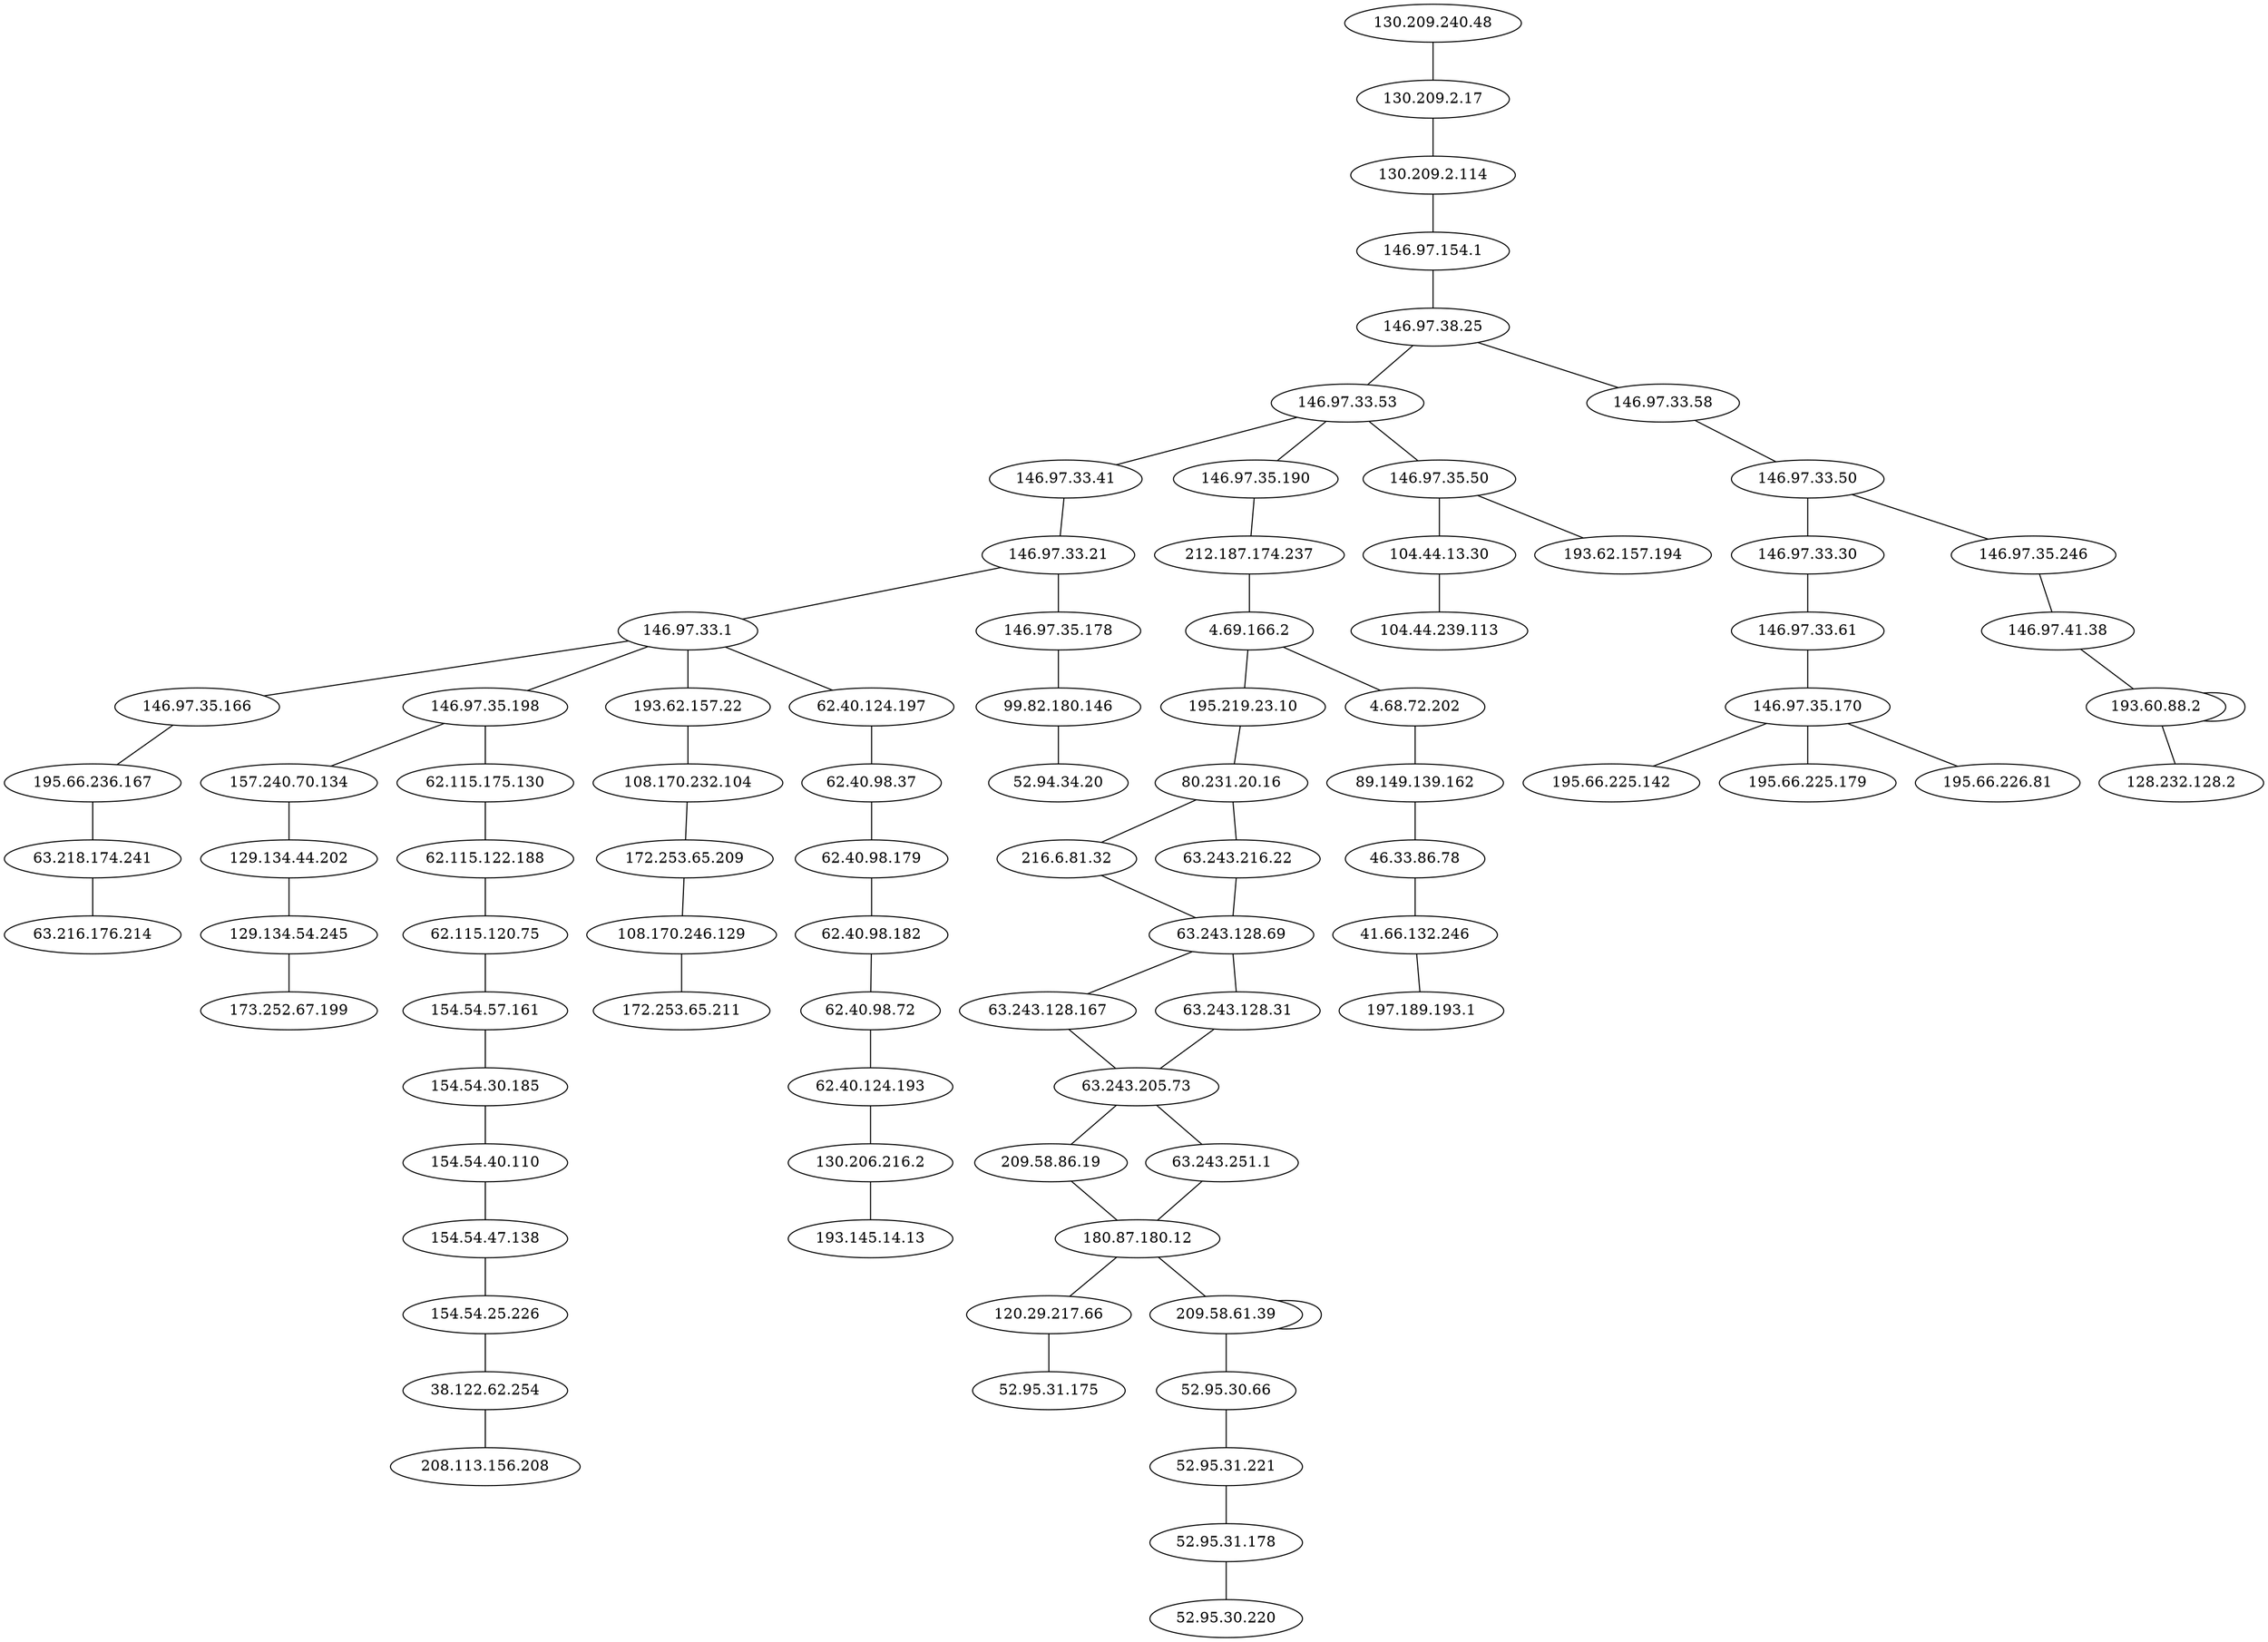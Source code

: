 graph routertopology {
"104.44.13.30" -- "104.44.239.113"
"108.170.232.104" -- "172.253.65.209"
"108.170.246.129" -- "172.253.65.211"
"120.29.217.66" -- "52.95.31.175"
"129.134.44.202" -- "129.134.54.245"
"129.134.54.245" -- "173.252.67.199"
"130.206.216.2" -- "193.145.14.13"
"130.209.2.114" -- "146.97.154.1"
"130.209.2.17" -- "130.209.2.114"
"130.209.240.48" -- "130.209.2.17"
"146.97.154.1" -- "146.97.38.25"
"146.97.33.1" -- "146.97.35.166"
"146.97.33.1" -- "146.97.35.198"
"146.97.33.1" -- "193.62.157.22"
"146.97.33.1" -- "62.40.124.197"
"146.97.33.21" -- "146.97.33.1"
"146.97.33.21" -- "146.97.35.178"
"146.97.33.30" -- "146.97.33.61"
"146.97.33.41" -- "146.97.33.21"
"146.97.33.50" -- "146.97.33.30"
"146.97.33.50" -- "146.97.35.246"
"146.97.33.53" -- "146.97.33.41"
"146.97.33.53" -- "146.97.35.190"
"146.97.33.53" -- "146.97.35.50"
"146.97.33.58" -- "146.97.33.50"
"146.97.33.61" -- "146.97.35.170"
"146.97.35.166" -- "195.66.236.167"
"146.97.35.170" -- "195.66.225.142"
"146.97.35.170" -- "195.66.225.179"
"146.97.35.170" -- "195.66.226.81"
"146.97.35.178" -- "99.82.180.146"
"146.97.35.190" -- "212.187.174.237"
"146.97.35.198" -- "157.240.70.134"
"146.97.35.198" -- "62.115.175.130"
"146.97.35.246" -- "146.97.41.38"
"146.97.35.50" -- "104.44.13.30"
"146.97.35.50" -- "193.62.157.194"
"146.97.38.25" -- "146.97.33.53"
"146.97.38.25" -- "146.97.33.58"
"146.97.41.38" -- "193.60.88.2"
"154.54.25.226" -- "38.122.62.254"
"154.54.30.185" -- "154.54.40.110"
"154.54.40.110" -- "154.54.47.138"
"154.54.47.138" -- "154.54.25.226"
"154.54.57.161" -- "154.54.30.185"
"157.240.70.134" -- "129.134.44.202"
"172.253.65.209" -- "108.170.246.129"
"180.87.180.12" -- "120.29.217.66"
"180.87.180.12" -- "209.58.61.39"
"193.60.88.2" -- "128.232.128.2"
"193.60.88.2" -- "193.60.88.2"
"193.62.157.22" -- "108.170.232.104"
"195.219.23.10" -- "80.231.20.16"
"195.66.236.167" -- "63.218.174.241"
"209.58.61.39" -- "209.58.61.39"
"209.58.61.39" -- "52.95.30.66"
"209.58.86.19" -- "180.87.180.12"
"212.187.174.237" -- "4.69.166.2"
"216.6.81.32" -- "63.243.128.69"
"38.122.62.254" -- "208.113.156.208"
"4.68.72.202" -- "89.149.139.162"
"4.69.166.2" -- "195.219.23.10"
"4.69.166.2" -- "4.68.72.202"
"41.66.132.246" -- "197.189.193.1"
"46.33.86.78" -- "41.66.132.246"
"52.95.30.66" -- "52.95.31.221"
"52.95.31.178" -- "52.95.30.220"
"52.95.31.221" -- "52.95.31.178"
"62.115.120.75" -- "154.54.57.161"
"62.115.122.188" -- "62.115.120.75"
"62.115.175.130" -- "62.115.122.188"
"62.40.124.193" -- "130.206.216.2"
"62.40.124.197" -- "62.40.98.37"
"62.40.98.179" -- "62.40.98.182"
"62.40.98.182" -- "62.40.98.72"
"62.40.98.37" -- "62.40.98.179"
"62.40.98.72" -- "62.40.124.193"
"63.218.174.241" -- "63.216.176.214"
"63.243.128.167" -- "63.243.205.73"
"63.243.128.31" -- "63.243.205.73"
"63.243.128.69" -- "63.243.128.167"
"63.243.128.69" -- "63.243.128.31"
"63.243.205.73" -- "209.58.86.19"
"63.243.205.73" -- "63.243.251.1"
"63.243.216.22" -- "63.243.128.69"
"63.243.251.1" -- "180.87.180.12"
"80.231.20.16" -- "216.6.81.32"
"80.231.20.16" -- "63.243.216.22"
"89.149.139.162" -- "46.33.86.78"
"99.82.180.146" -- "52.94.34.20"
}